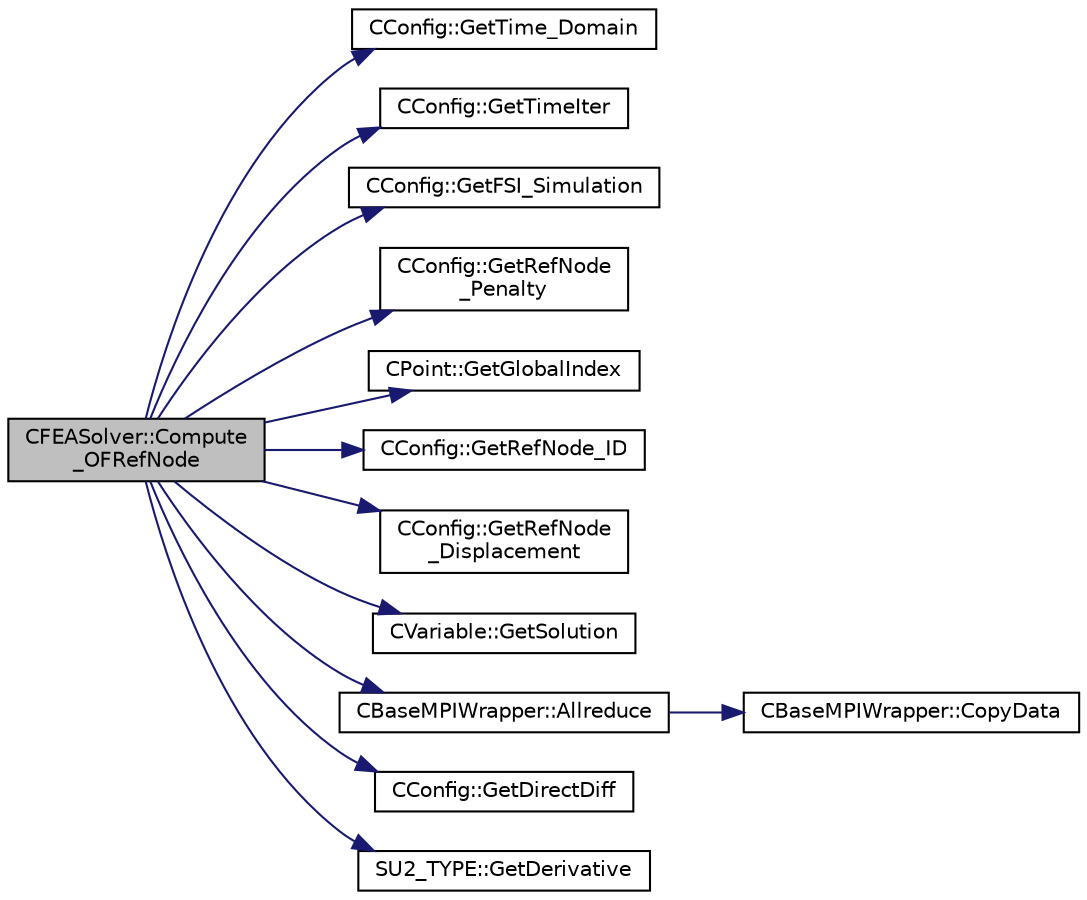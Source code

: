 digraph "CFEASolver::Compute_OFRefNode"
{
  edge [fontname="Helvetica",fontsize="10",labelfontname="Helvetica",labelfontsize="10"];
  node [fontname="Helvetica",fontsize="10",shape=record];
  rankdir="LR";
  Node393 [label="CFEASolver::Compute\l_OFRefNode",height=0.2,width=0.4,color="black", fillcolor="grey75", style="filled", fontcolor="black"];
  Node393 -> Node394 [color="midnightblue",fontsize="10",style="solid",fontname="Helvetica"];
  Node394 [label="CConfig::GetTime_Domain",height=0.2,width=0.4,color="black", fillcolor="white", style="filled",URL="$class_c_config.html#a6a11350b3c8d7577318be43cda6f7292",tooltip="Check if the multizone problem is solved for time domain. "];
  Node393 -> Node395 [color="midnightblue",fontsize="10",style="solid",fontname="Helvetica"];
  Node395 [label="CConfig::GetTimeIter",height=0.2,width=0.4,color="black", fillcolor="white", style="filled",URL="$class_c_config.html#aa659f28a1d71b0924944a9fb248e3d6e",tooltip="Get the current time iteration number. "];
  Node393 -> Node396 [color="midnightblue",fontsize="10",style="solid",fontname="Helvetica"];
  Node396 [label="CConfig::GetFSI_Simulation",height=0.2,width=0.4,color="black", fillcolor="white", style="filled",URL="$class_c_config.html#a9776c63953c047138e0f81d5b51cd895",tooltip="Check if the simulation we are running is a FSI simulation. "];
  Node393 -> Node397 [color="midnightblue",fontsize="10",style="solid",fontname="Helvetica"];
  Node397 [label="CConfig::GetRefNode\l_Penalty",height=0.2,width=0.4,color="black", fillcolor="white", style="filled",URL="$class_c_config.html#a5f766837d1dcc899c104b5c36c83ddb3",tooltip="Get the penalty weight value for the objective function. "];
  Node393 -> Node398 [color="midnightblue",fontsize="10",style="solid",fontname="Helvetica"];
  Node398 [label="CPoint::GetGlobalIndex",height=0.2,width=0.4,color="black", fillcolor="white", style="filled",URL="$class_c_point.html#ab546170a5a03ef210a75fc5531910050",tooltip="Get the global index in a parallel computation. "];
  Node393 -> Node399 [color="midnightblue",fontsize="10",style="solid",fontname="Helvetica"];
  Node399 [label="CConfig::GetRefNode_ID",height=0.2,width=0.4,color="black", fillcolor="white", style="filled",URL="$class_c_config.html#acd51d64e340308e5bc06586fd66f414c",tooltip="Get the ID of the reference node. "];
  Node393 -> Node400 [color="midnightblue",fontsize="10",style="solid",fontname="Helvetica"];
  Node400 [label="CConfig::GetRefNode\l_Displacement",height=0.2,width=0.4,color="black", fillcolor="white", style="filled",URL="$class_c_config.html#a7faee908ea51e04e1bf964e9ea6089e9",tooltip="Get the values for the reference node displacement. "];
  Node393 -> Node401 [color="midnightblue",fontsize="10",style="solid",fontname="Helvetica"];
  Node401 [label="CVariable::GetSolution",height=0.2,width=0.4,color="black", fillcolor="white", style="filled",URL="$class_c_variable.html#a261483e39c23c1de7cb9aea7e917c121",tooltip="Get the solution. "];
  Node393 -> Node402 [color="midnightblue",fontsize="10",style="solid",fontname="Helvetica"];
  Node402 [label="CBaseMPIWrapper::Allreduce",height=0.2,width=0.4,color="black", fillcolor="white", style="filled",URL="$class_c_base_m_p_i_wrapper.html#a637b6fd917a8ca91ce748ba88e0d66b6"];
  Node402 -> Node403 [color="midnightblue",fontsize="10",style="solid",fontname="Helvetica"];
  Node403 [label="CBaseMPIWrapper::CopyData",height=0.2,width=0.4,color="black", fillcolor="white", style="filled",URL="$class_c_base_m_p_i_wrapper.html#a4725cc1dd65b161b483e812a538a5e36"];
  Node393 -> Node404 [color="midnightblue",fontsize="10",style="solid",fontname="Helvetica"];
  Node404 [label="CConfig::GetDirectDiff",height=0.2,width=0.4,color="black", fillcolor="white", style="filled",URL="$class_c_config.html#a16fdb3ee7c760f2f129778f6162a1fe4",tooltip="Get the direct differentation method. "];
  Node393 -> Node405 [color="midnightblue",fontsize="10",style="solid",fontname="Helvetica"];
  Node405 [label="SU2_TYPE::GetDerivative",height=0.2,width=0.4,color="black", fillcolor="white", style="filled",URL="$namespace_s_u2___t_y_p_e.html#aaf4331164217013b2f05dda28329fcb1",tooltip="Get the derivative value of the datatype (needs to be implemented for each new type). "];
}
